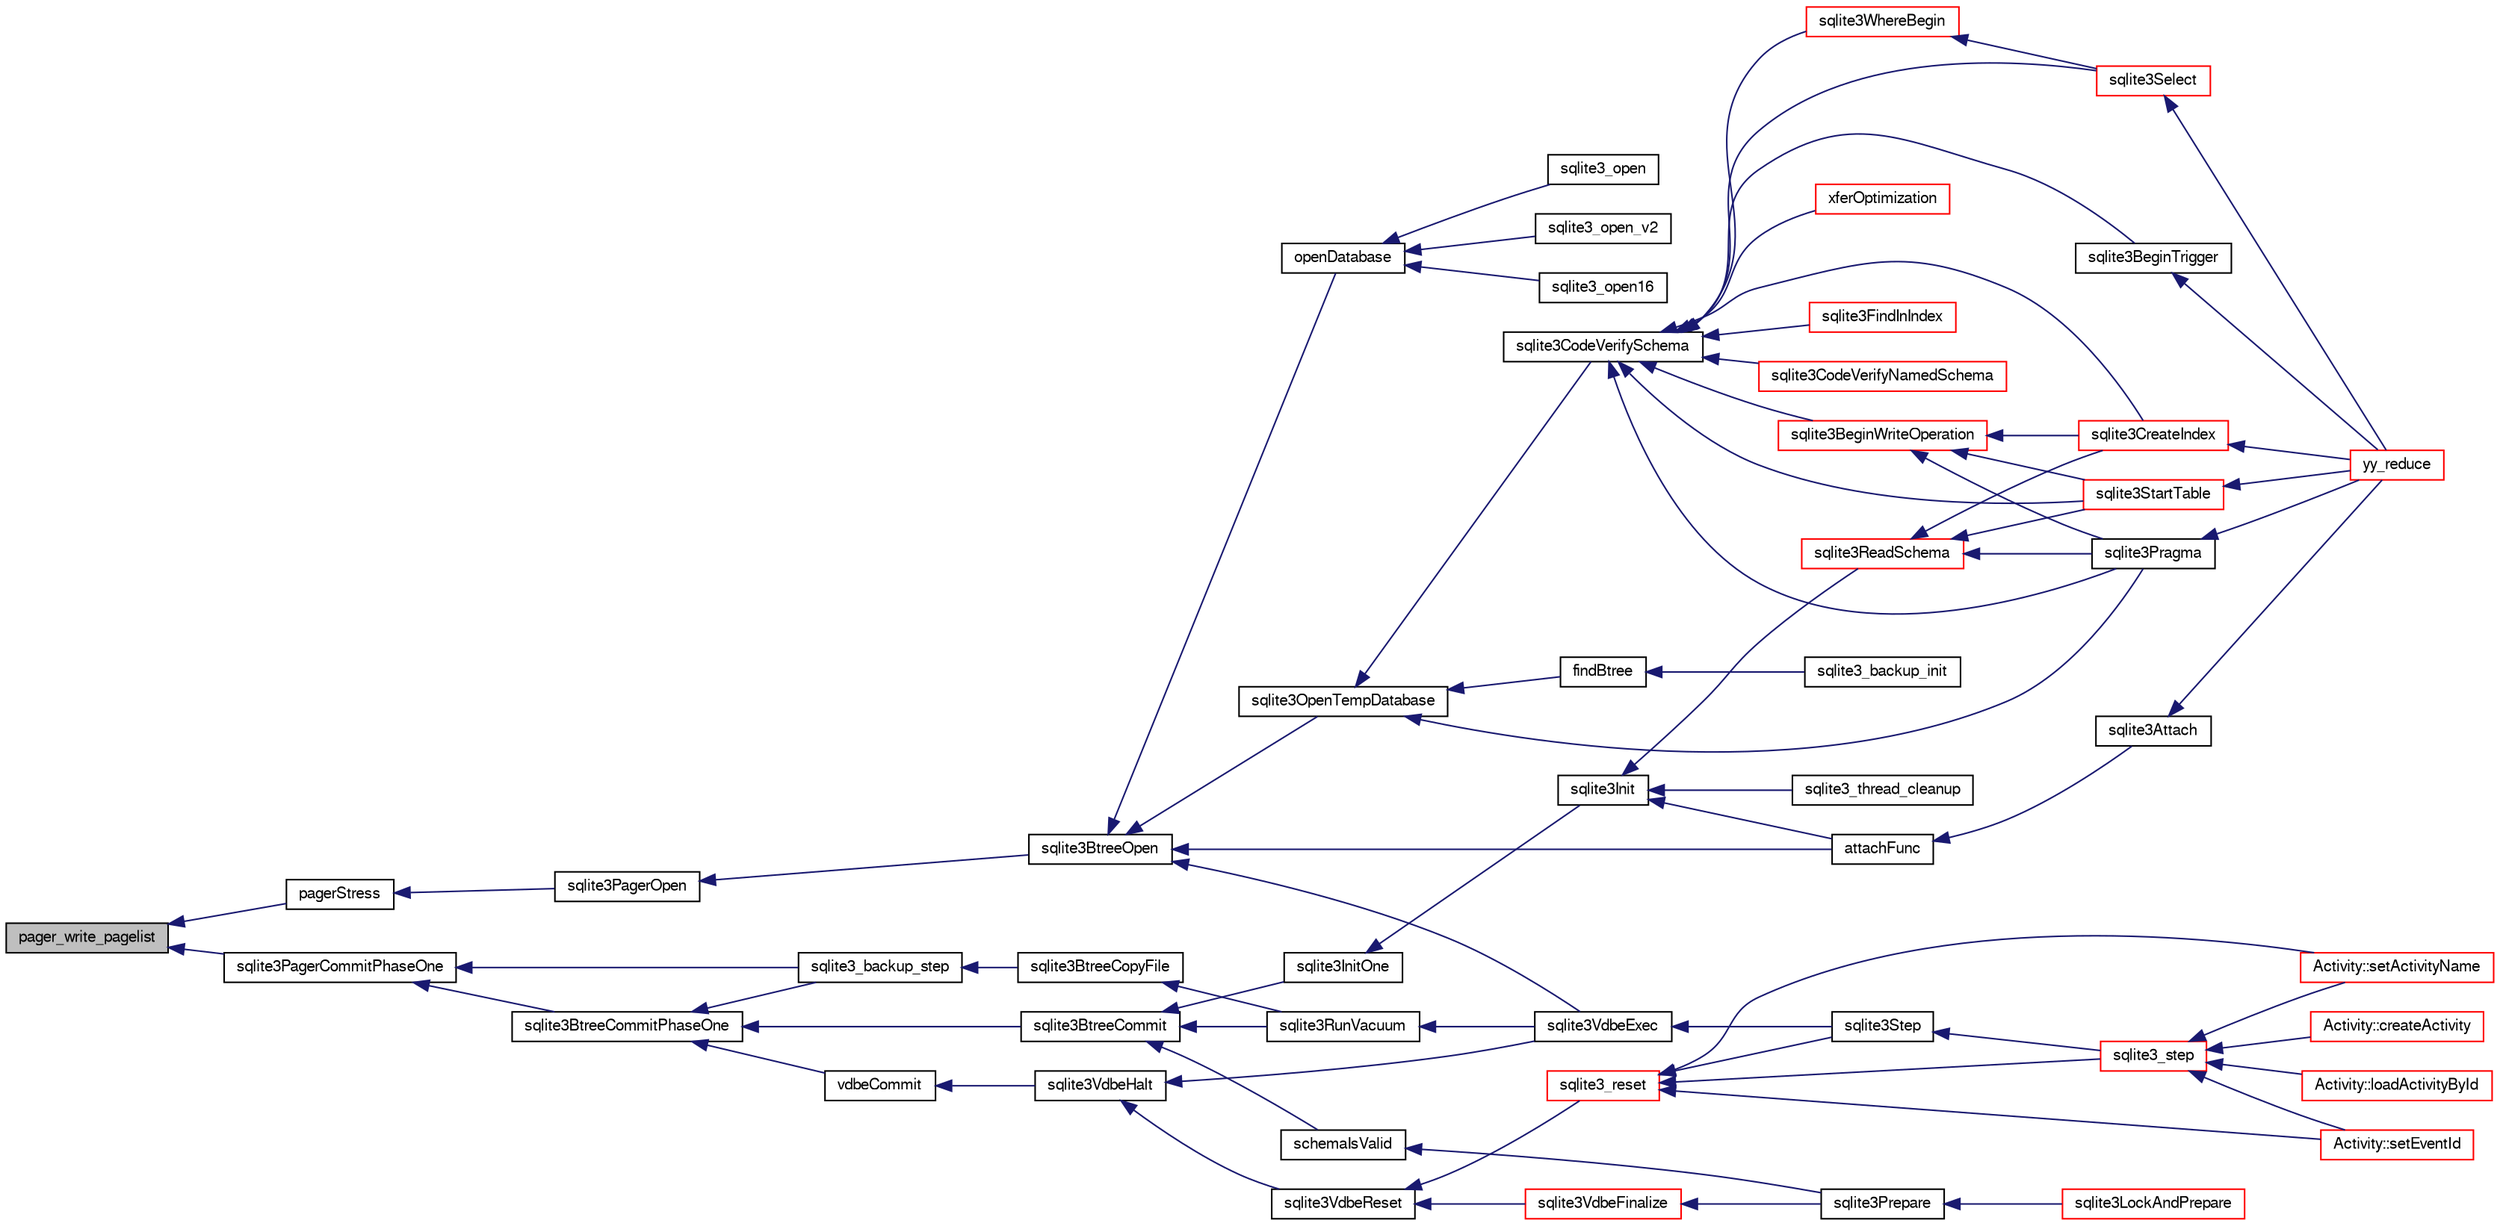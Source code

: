 digraph "pager_write_pagelist"
{
  edge [fontname="FreeSans",fontsize="10",labelfontname="FreeSans",labelfontsize="10"];
  node [fontname="FreeSans",fontsize="10",shape=record];
  rankdir="LR";
  Node198385 [label="pager_write_pagelist",height=0.2,width=0.4,color="black", fillcolor="grey75", style="filled", fontcolor="black"];
  Node198385 -> Node198386 [dir="back",color="midnightblue",fontsize="10",style="solid",fontname="FreeSans"];
  Node198386 [label="pagerStress",height=0.2,width=0.4,color="black", fillcolor="white", style="filled",URL="$sqlite3_8c.html#abb21a3a371038e9e3e69af0f21a1b386"];
  Node198386 -> Node198387 [dir="back",color="midnightblue",fontsize="10",style="solid",fontname="FreeSans"];
  Node198387 [label="sqlite3PagerOpen",height=0.2,width=0.4,color="black", fillcolor="white", style="filled",URL="$sqlite3_8c.html#a5b4a74e8a1754922c482b7af19b30611"];
  Node198387 -> Node198388 [dir="back",color="midnightblue",fontsize="10",style="solid",fontname="FreeSans"];
  Node198388 [label="sqlite3BtreeOpen",height=0.2,width=0.4,color="black", fillcolor="white", style="filled",URL="$sqlite3_8c.html#a13dcb44dc34af6ce9d38de9c5aa975f9"];
  Node198388 -> Node198389 [dir="back",color="midnightblue",fontsize="10",style="solid",fontname="FreeSans"];
  Node198389 [label="sqlite3VdbeExec",height=0.2,width=0.4,color="black", fillcolor="white", style="filled",URL="$sqlite3_8c.html#a8ce40a614bdc56719c4d642b1e4dfb21"];
  Node198389 -> Node198390 [dir="back",color="midnightblue",fontsize="10",style="solid",fontname="FreeSans"];
  Node198390 [label="sqlite3Step",height=0.2,width=0.4,color="black", fillcolor="white", style="filled",URL="$sqlite3_8c.html#a3f2872e873e2758a4beedad1d5113554"];
  Node198390 -> Node198391 [dir="back",color="midnightblue",fontsize="10",style="solid",fontname="FreeSans"];
  Node198391 [label="sqlite3_step",height=0.2,width=0.4,color="red", fillcolor="white", style="filled",URL="$sqlite3_8h.html#ac1e491ce36b7471eb28387f7d3c74334"];
  Node198391 -> Node198392 [dir="back",color="midnightblue",fontsize="10",style="solid",fontname="FreeSans"];
  Node198392 [label="Activity::createActivity",height=0.2,width=0.4,color="red", fillcolor="white", style="filled",URL="$classActivity.html#a813cc5e52c14ab49b39014c134e3425b"];
  Node198391 -> Node198395 [dir="back",color="midnightblue",fontsize="10",style="solid",fontname="FreeSans"];
  Node198395 [label="Activity::loadActivityById",height=0.2,width=0.4,color="red", fillcolor="white", style="filled",URL="$classActivity.html#abe4ffb4f08a47212ebf9013259d9e7fd"];
  Node198391 -> Node198397 [dir="back",color="midnightblue",fontsize="10",style="solid",fontname="FreeSans"];
  Node198397 [label="Activity::setEventId",height=0.2,width=0.4,color="red", fillcolor="white", style="filled",URL="$classActivity.html#adb1d0fd0d08f473e068f0a4086bfa9ca"];
  Node198391 -> Node198398 [dir="back",color="midnightblue",fontsize="10",style="solid",fontname="FreeSans"];
  Node198398 [label="Activity::setActivityName",height=0.2,width=0.4,color="red", fillcolor="white", style="filled",URL="$classActivity.html#a62dc3737b33915a36086f9dd26d16a81"];
  Node198388 -> Node198417 [dir="back",color="midnightblue",fontsize="10",style="solid",fontname="FreeSans"];
  Node198417 [label="attachFunc",height=0.2,width=0.4,color="black", fillcolor="white", style="filled",URL="$sqlite3_8c.html#a69cb751a7da501b9a0aa37e0d7c3eaf7"];
  Node198417 -> Node198418 [dir="back",color="midnightblue",fontsize="10",style="solid",fontname="FreeSans"];
  Node198418 [label="sqlite3Attach",height=0.2,width=0.4,color="black", fillcolor="white", style="filled",URL="$sqlite3_8c.html#ae0907fe0b43cc1b4c7e6a16213e8546f"];
  Node198418 -> Node198419 [dir="back",color="midnightblue",fontsize="10",style="solid",fontname="FreeSans"];
  Node198419 [label="yy_reduce",height=0.2,width=0.4,color="red", fillcolor="white", style="filled",URL="$sqlite3_8c.html#a7c419a9b25711c666a9a2449ef377f14"];
  Node198388 -> Node198650 [dir="back",color="midnightblue",fontsize="10",style="solid",fontname="FreeSans"];
  Node198650 [label="sqlite3OpenTempDatabase",height=0.2,width=0.4,color="black", fillcolor="white", style="filled",URL="$sqlite3_8c.html#aaf3088380b731428b72d3b5777f93755"];
  Node198650 -> Node198594 [dir="back",color="midnightblue",fontsize="10",style="solid",fontname="FreeSans"];
  Node198594 [label="findBtree",height=0.2,width=0.4,color="black", fillcolor="white", style="filled",URL="$sqlite3_8c.html#ab4ee5743b77efd7f8832bf0b9315f973"];
  Node198594 -> Node198595 [dir="back",color="midnightblue",fontsize="10",style="solid",fontname="FreeSans"];
  Node198595 [label="sqlite3_backup_init",height=0.2,width=0.4,color="black", fillcolor="white", style="filled",URL="$sqlite3_8h.html#a9c9aa9e8edeb9910d93148a6621c1097"];
  Node198650 -> Node198651 [dir="back",color="midnightblue",fontsize="10",style="solid",fontname="FreeSans"];
  Node198651 [label="sqlite3CodeVerifySchema",height=0.2,width=0.4,color="black", fillcolor="white", style="filled",URL="$sqlite3_8c.html#ad9d8708d96f8416ec59ebf41c57000f9"];
  Node198651 -> Node198470 [dir="back",color="midnightblue",fontsize="10",style="solid",fontname="FreeSans"];
  Node198470 [label="sqlite3FindInIndex",height=0.2,width=0.4,color="red", fillcolor="white", style="filled",URL="$sqlite3_8c.html#af7d8c56ab0231f44bb5f87b3fafeffb2"];
  Node198651 -> Node198511 [dir="back",color="midnightblue",fontsize="10",style="solid",fontname="FreeSans"];
  Node198511 [label="sqlite3StartTable",height=0.2,width=0.4,color="red", fillcolor="white", style="filled",URL="$sqlite3_8c.html#af49b4395f39d9078a0dda2484c183012"];
  Node198511 -> Node198419 [dir="back",color="midnightblue",fontsize="10",style="solid",fontname="FreeSans"];
  Node198651 -> Node198428 [dir="back",color="midnightblue",fontsize="10",style="solid",fontname="FreeSans"];
  Node198428 [label="sqlite3CreateIndex",height=0.2,width=0.4,color="red", fillcolor="white", style="filled",URL="$sqlite3_8c.html#a8dbe5e590ab6c58a8c45f34f7c81e825"];
  Node198428 -> Node198419 [dir="back",color="midnightblue",fontsize="10",style="solid",fontname="FreeSans"];
  Node198651 -> Node198652 [dir="back",color="midnightblue",fontsize="10",style="solid",fontname="FreeSans"];
  Node198652 [label="sqlite3CodeVerifyNamedSchema",height=0.2,width=0.4,color="red", fillcolor="white", style="filled",URL="$sqlite3_8c.html#a30331e33b8e462cbe3aa83c8bddb8c0e"];
  Node198651 -> Node198653 [dir="back",color="midnightblue",fontsize="10",style="solid",fontname="FreeSans"];
  Node198653 [label="sqlite3BeginWriteOperation",height=0.2,width=0.4,color="red", fillcolor="white", style="filled",URL="$sqlite3_8c.html#a21b1b811bbe305f922244f8913c87f10"];
  Node198653 -> Node198511 [dir="back",color="midnightblue",fontsize="10",style="solid",fontname="FreeSans"];
  Node198653 -> Node198428 [dir="back",color="midnightblue",fontsize="10",style="solid",fontname="FreeSans"];
  Node198653 -> Node198467 [dir="back",color="midnightblue",fontsize="10",style="solid",fontname="FreeSans"];
  Node198467 [label="sqlite3Pragma",height=0.2,width=0.4,color="black", fillcolor="white", style="filled",URL="$sqlite3_8c.html#a111391370f58f8e6a6eca51fd34d62ed"];
  Node198467 -> Node198419 [dir="back",color="midnightblue",fontsize="10",style="solid",fontname="FreeSans"];
  Node198651 -> Node198448 [dir="back",color="midnightblue",fontsize="10",style="solid",fontname="FreeSans"];
  Node198448 [label="xferOptimization",height=0.2,width=0.4,color="red", fillcolor="white", style="filled",URL="$sqlite3_8c.html#ae85c90f7d064fe83f4ed930e708855d2"];
  Node198651 -> Node198467 [dir="back",color="midnightblue",fontsize="10",style="solid",fontname="FreeSans"];
  Node198651 -> Node198468 [dir="back",color="midnightblue",fontsize="10",style="solid",fontname="FreeSans"];
  Node198468 [label="sqlite3Select",height=0.2,width=0.4,color="red", fillcolor="white", style="filled",URL="$sqlite3_8c.html#a2465ee8c956209ba4b272477b7c21a45"];
  Node198468 -> Node198419 [dir="back",color="midnightblue",fontsize="10",style="solid",fontname="FreeSans"];
  Node198651 -> Node198447 [dir="back",color="midnightblue",fontsize="10",style="solid",fontname="FreeSans"];
  Node198447 [label="sqlite3BeginTrigger",height=0.2,width=0.4,color="black", fillcolor="white", style="filled",URL="$sqlite3_8c.html#ac20a731dbd52edec68a09962c7f39a4c"];
  Node198447 -> Node198419 [dir="back",color="midnightblue",fontsize="10",style="solid",fontname="FreeSans"];
  Node198651 -> Node198484 [dir="back",color="midnightblue",fontsize="10",style="solid",fontname="FreeSans"];
  Node198484 [label="sqlite3WhereBegin",height=0.2,width=0.4,color="red", fillcolor="white", style="filled",URL="$sqlite3_8c.html#acad049f5c9a96a8118cffd5e5ce89f7c"];
  Node198484 -> Node198468 [dir="back",color="midnightblue",fontsize="10",style="solid",fontname="FreeSans"];
  Node198650 -> Node198467 [dir="back",color="midnightblue",fontsize="10",style="solid",fontname="FreeSans"];
  Node198388 -> Node198624 [dir="back",color="midnightblue",fontsize="10",style="solid",fontname="FreeSans"];
  Node198624 [label="openDatabase",height=0.2,width=0.4,color="black", fillcolor="white", style="filled",URL="$sqlite3_8c.html#a6a9c3bc3a64234e863413f41db473758"];
  Node198624 -> Node198625 [dir="back",color="midnightblue",fontsize="10",style="solid",fontname="FreeSans"];
  Node198625 [label="sqlite3_open",height=0.2,width=0.4,color="black", fillcolor="white", style="filled",URL="$sqlite3_8h.html#a97ba966ed1acc38409786258268f5f71"];
  Node198624 -> Node198626 [dir="back",color="midnightblue",fontsize="10",style="solid",fontname="FreeSans"];
  Node198626 [label="sqlite3_open_v2",height=0.2,width=0.4,color="black", fillcolor="white", style="filled",URL="$sqlite3_8h.html#a140fe275b6975dc867cea50a65a217c4"];
  Node198624 -> Node198627 [dir="back",color="midnightblue",fontsize="10",style="solid",fontname="FreeSans"];
  Node198627 [label="sqlite3_open16",height=0.2,width=0.4,color="black", fillcolor="white", style="filled",URL="$sqlite3_8h.html#adbc401bb96713f32e553db32f6f3ca33"];
  Node198385 -> Node198655 [dir="back",color="midnightblue",fontsize="10",style="solid",fontname="FreeSans"];
  Node198655 [label="sqlite3PagerCommitPhaseOne",height=0.2,width=0.4,color="black", fillcolor="white", style="filled",URL="$sqlite3_8c.html#a2baf986bff9120486e9acc5951494ea7"];
  Node198655 -> Node198656 [dir="back",color="midnightblue",fontsize="10",style="solid",fontname="FreeSans"];
  Node198656 [label="sqlite3BtreeCommitPhaseOne",height=0.2,width=0.4,color="black", fillcolor="white", style="filled",URL="$sqlite3_8c.html#ae266cba101e64ad99a166f237532e262"];
  Node198656 -> Node198657 [dir="back",color="midnightblue",fontsize="10",style="solid",fontname="FreeSans"];
  Node198657 [label="sqlite3BtreeCommit",height=0.2,width=0.4,color="black", fillcolor="white", style="filled",URL="$sqlite3_8c.html#a8e56ab314556935f9f73080147d26419"];
  Node198657 -> Node198415 [dir="back",color="midnightblue",fontsize="10",style="solid",fontname="FreeSans"];
  Node198415 [label="sqlite3InitOne",height=0.2,width=0.4,color="black", fillcolor="white", style="filled",URL="$sqlite3_8c.html#ac4318b25df65269906b0379251fe9b85"];
  Node198415 -> Node198416 [dir="back",color="midnightblue",fontsize="10",style="solid",fontname="FreeSans"];
  Node198416 [label="sqlite3Init",height=0.2,width=0.4,color="black", fillcolor="white", style="filled",URL="$sqlite3_8c.html#aed74e3dc765631a833f522f425ff5a48"];
  Node198416 -> Node198417 [dir="back",color="midnightblue",fontsize="10",style="solid",fontname="FreeSans"];
  Node198416 -> Node198421 [dir="back",color="midnightblue",fontsize="10",style="solid",fontname="FreeSans"];
  Node198421 [label="sqlite3ReadSchema",height=0.2,width=0.4,color="red", fillcolor="white", style="filled",URL="$sqlite3_8c.html#ac41a97f30334f7d35b2b5713097eca90"];
  Node198421 -> Node198511 [dir="back",color="midnightblue",fontsize="10",style="solid",fontname="FreeSans"];
  Node198421 -> Node198428 [dir="back",color="midnightblue",fontsize="10",style="solid",fontname="FreeSans"];
  Node198421 -> Node198467 [dir="back",color="midnightblue",fontsize="10",style="solid",fontname="FreeSans"];
  Node198416 -> Node198515 [dir="back",color="midnightblue",fontsize="10",style="solid",fontname="FreeSans"];
  Node198515 [label="sqlite3_thread_cleanup",height=0.2,width=0.4,color="black", fillcolor="white", style="filled",URL="$sqlite3_8h.html#a34980c829db84f02e1a1599063469f06"];
  Node198657 -> Node198600 [dir="back",color="midnightblue",fontsize="10",style="solid",fontname="FreeSans"];
  Node198600 [label="schemaIsValid",height=0.2,width=0.4,color="black", fillcolor="white", style="filled",URL="$sqlite3_8c.html#a7c466fe28e7ca6f46b8bf72c46d9738d"];
  Node198600 -> Node198568 [dir="back",color="midnightblue",fontsize="10",style="solid",fontname="FreeSans"];
  Node198568 [label="sqlite3Prepare",height=0.2,width=0.4,color="black", fillcolor="white", style="filled",URL="$sqlite3_8c.html#acb25890858d0bf4b12eb7aae569f0c7b"];
  Node198568 -> Node198569 [dir="back",color="midnightblue",fontsize="10",style="solid",fontname="FreeSans"];
  Node198569 [label="sqlite3LockAndPrepare",height=0.2,width=0.4,color="red", fillcolor="white", style="filled",URL="$sqlite3_8c.html#a5db1ec5589aa2b02c6d979211a8789bd"];
  Node198657 -> Node198575 [dir="back",color="midnightblue",fontsize="10",style="solid",fontname="FreeSans"];
  Node198575 [label="sqlite3RunVacuum",height=0.2,width=0.4,color="black", fillcolor="white", style="filled",URL="$sqlite3_8c.html#a5e83ddc7b3e7e8e79ad5d1fc92de1d2f"];
  Node198575 -> Node198389 [dir="back",color="midnightblue",fontsize="10",style="solid",fontname="FreeSans"];
  Node198656 -> Node198602 [dir="back",color="midnightblue",fontsize="10",style="solid",fontname="FreeSans"];
  Node198602 [label="sqlite3_backup_step",height=0.2,width=0.4,color="black", fillcolor="white", style="filled",URL="$sqlite3_8h.html#a1699b75e98d082eebc465a9e64c35269"];
  Node198602 -> Node198603 [dir="back",color="midnightblue",fontsize="10",style="solid",fontname="FreeSans"];
  Node198603 [label="sqlite3BtreeCopyFile",height=0.2,width=0.4,color="black", fillcolor="white", style="filled",URL="$sqlite3_8c.html#a4d9e19a79f0d5c1dfcef0bd137ae83f9"];
  Node198603 -> Node198575 [dir="back",color="midnightblue",fontsize="10",style="solid",fontname="FreeSans"];
  Node198656 -> Node198658 [dir="back",color="midnightblue",fontsize="10",style="solid",fontname="FreeSans"];
  Node198658 [label="vdbeCommit",height=0.2,width=0.4,color="black", fillcolor="white", style="filled",URL="$sqlite3_8c.html#a5d7f1e0625451b987728f600cfe1b92d"];
  Node198658 -> Node198608 [dir="back",color="midnightblue",fontsize="10",style="solid",fontname="FreeSans"];
  Node198608 [label="sqlite3VdbeHalt",height=0.2,width=0.4,color="black", fillcolor="white", style="filled",URL="$sqlite3_8c.html#a8d1d99703d999190fbc35ecc981cb709"];
  Node198608 -> Node198609 [dir="back",color="midnightblue",fontsize="10",style="solid",fontname="FreeSans"];
  Node198609 [label="sqlite3VdbeReset",height=0.2,width=0.4,color="black", fillcolor="white", style="filled",URL="$sqlite3_8c.html#a315a913742f7267f90d46d41446353b1"];
  Node198609 -> Node198610 [dir="back",color="midnightblue",fontsize="10",style="solid",fontname="FreeSans"];
  Node198610 [label="sqlite3VdbeFinalize",height=0.2,width=0.4,color="red", fillcolor="white", style="filled",URL="$sqlite3_8c.html#af81e0c8d03b71610d3a826469f67bbd4"];
  Node198610 -> Node198568 [dir="back",color="midnightblue",fontsize="10",style="solid",fontname="FreeSans"];
  Node198609 -> Node198617 [dir="back",color="midnightblue",fontsize="10",style="solid",fontname="FreeSans"];
  Node198617 [label="sqlite3_reset",height=0.2,width=0.4,color="red", fillcolor="white", style="filled",URL="$sqlite3_8h.html#a758efebc2e95694959ab0e74b397984c"];
  Node198617 -> Node198397 [dir="back",color="midnightblue",fontsize="10",style="solid",fontname="FreeSans"];
  Node198617 -> Node198398 [dir="back",color="midnightblue",fontsize="10",style="solid",fontname="FreeSans"];
  Node198617 -> Node198390 [dir="back",color="midnightblue",fontsize="10",style="solid",fontname="FreeSans"];
  Node198617 -> Node198391 [dir="back",color="midnightblue",fontsize="10",style="solid",fontname="FreeSans"];
  Node198608 -> Node198389 [dir="back",color="midnightblue",fontsize="10",style="solid",fontname="FreeSans"];
  Node198655 -> Node198602 [dir="back",color="midnightblue",fontsize="10",style="solid",fontname="FreeSans"];
}
